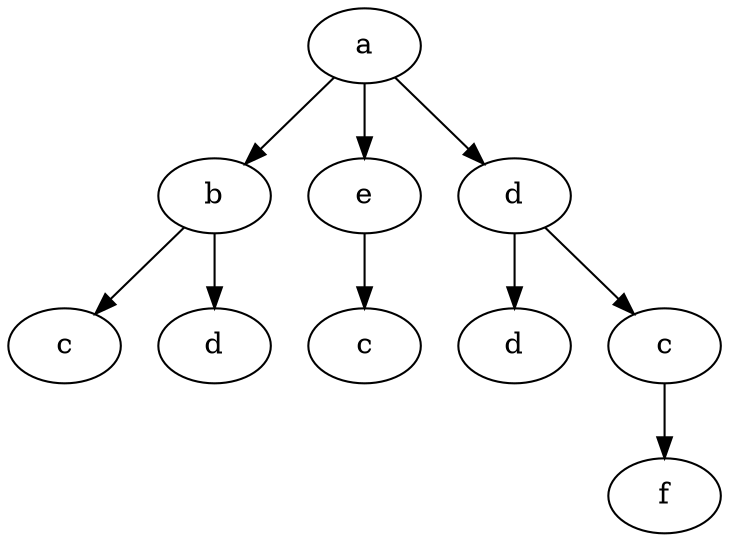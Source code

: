 digraph tree {
    "a" [label="a"];
    "ab" [label="b"];
    "bc" [label="c"];
    "bd" [label="d"];
    "ae" [label="e"];
    "ec" [label="c"];
    "ad" [label="d"];
    "dd" [label="d"];
    "dc" [label="c"];
    "cf" [label="f"];
    "a" -> "ab";
    "a" -> "ae";
    "a" -> "ad";
    "ab" -> "bc";
    "ab" -> "bd";
    "ae" -> "ec";
    "ad" -> "dd";
    "ad" -> "dc";
    "dc" -> "cf";
}
